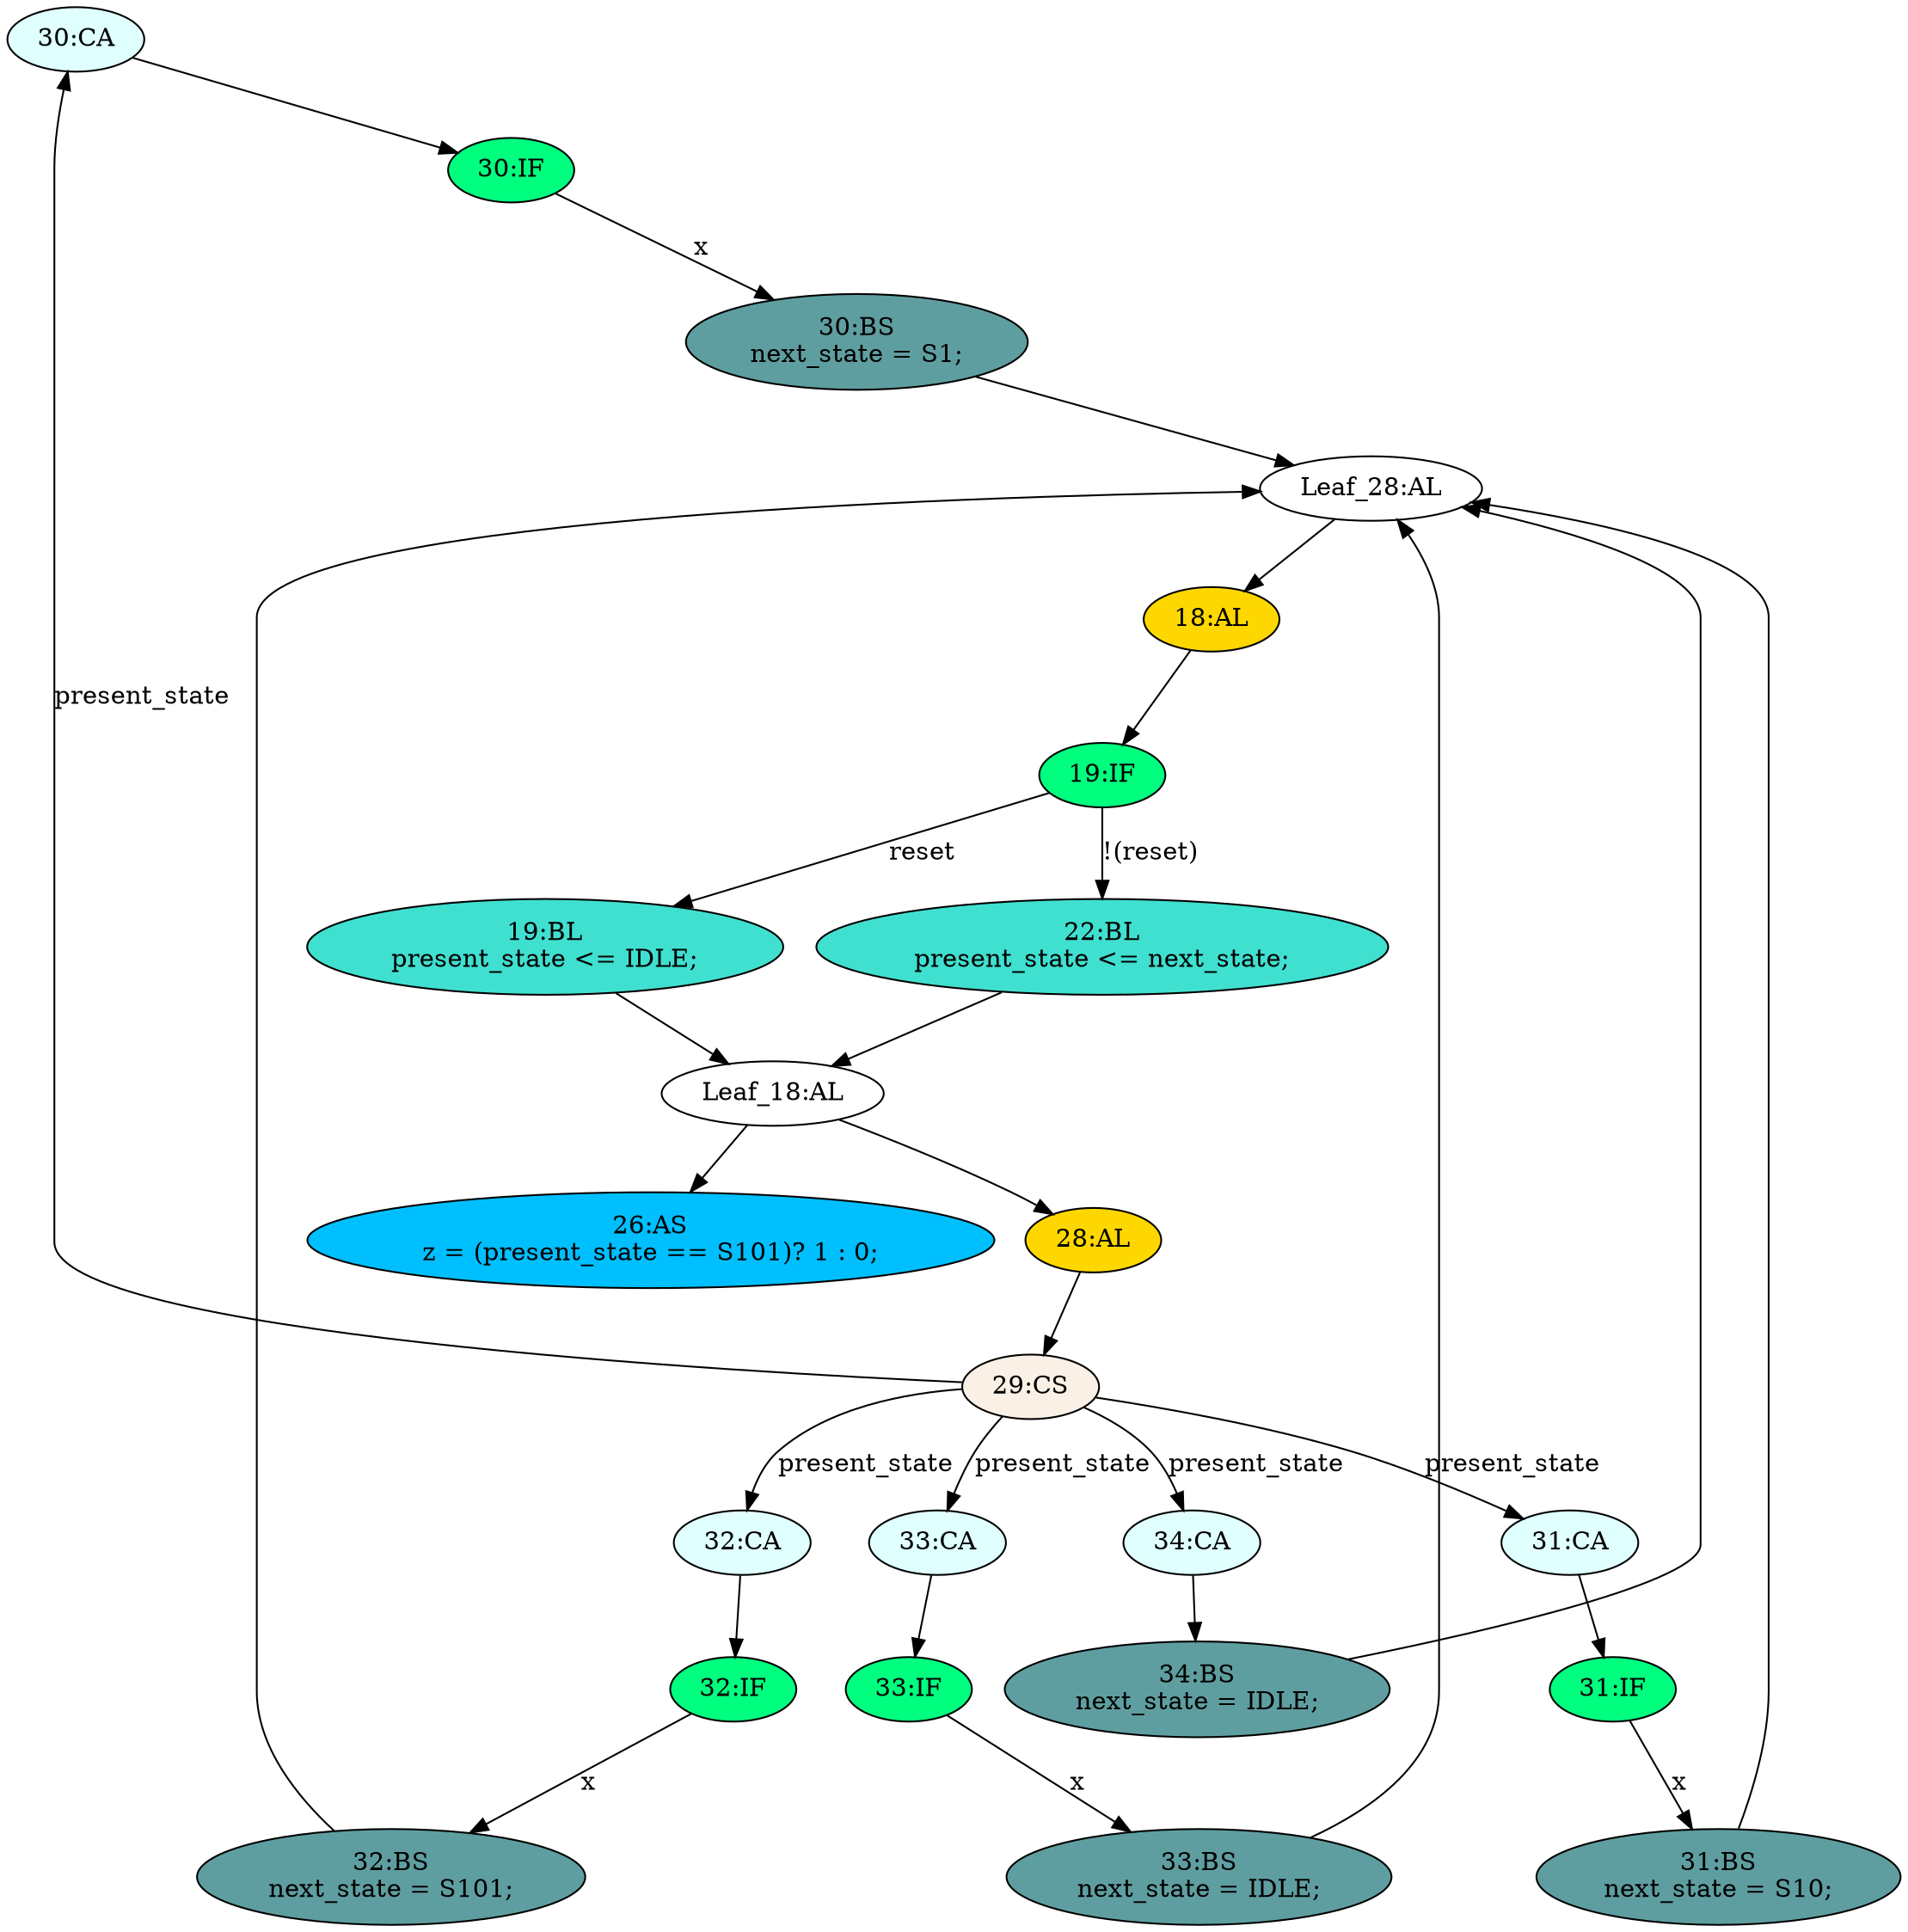 strict digraph "compose( ,  )" {
	node [label="\N"];
	"30:CA"	[ast="<pyverilog.vparser.ast.Case object at 0x7f7ef89a6090>",
		fillcolor=lightcyan,
		label="30:CA",
		statements="[]",
		style=filled,
		typ=Case];
	"30:IF"	[ast="<pyverilog.vparser.ast.IfStatement object at 0x7f7ef8c607d0>",
		fillcolor=springgreen,
		label="30:IF",
		statements="[]",
		style=filled,
		typ=IfStatement];
	"30:CA" -> "30:IF"	[cond="[]",
		lineno=None];
	"Leaf_18:AL"	[def_var="['present_state']",
		label="Leaf_18:AL"];
	"28:AL"	[ast="<pyverilog.vparser.ast.Always object at 0x7f7ef89a6290>",
		clk_sens=False,
		fillcolor=gold,
		label="28:AL",
		sens="['present_state', 'x']",
		statements="[]",
		style=filled,
		typ=Always,
		use_var="['x', 'present_state']"];
	"Leaf_18:AL" -> "28:AL";
	"26:AS"	[ast="<pyverilog.vparser.ast.Assign object at 0x7f7ef89a6750>",
		def_var="['z']",
		fillcolor=deepskyblue,
		label="26:AS
z = (present_state == S101)? 1 : 0;",
		statements="[]",
		style=filled,
		typ=Assign,
		use_var="['present_state']"];
	"Leaf_18:AL" -> "26:AS";
	"22:BL"	[ast="<pyverilog.vparser.ast.Block object at 0x7f7ef89b1550>",
		fillcolor=turquoise,
		label="22:BL
present_state <= next_state;",
		statements="[<pyverilog.vparser.ast.NonblockingSubstitution object at 0x7f7ef89b1250>]",
		style=filled,
		typ=Block];
	"22:BL" -> "Leaf_18:AL"	[cond="[]",
		lineno=None];
	"32:BS"	[ast="<pyverilog.vparser.ast.BlockingSubstitution object at 0x7f7ef8858810>",
		fillcolor=cadetblue,
		label="32:BS
next_state = S101;",
		statements="[<pyverilog.vparser.ast.BlockingSubstitution object at 0x7f7ef8858810>]",
		style=filled,
		typ=BlockingSubstitution];
	"Leaf_28:AL"	[def_var="['next_state']",
		label="Leaf_28:AL"];
	"32:BS" -> "Leaf_28:AL"	[cond="[]",
		lineno=None];
	"31:BS"	[ast="<pyverilog.vparser.ast.BlockingSubstitution object at 0x7f7ef88583d0>",
		fillcolor=cadetblue,
		label="31:BS
next_state = S10;",
		statements="[<pyverilog.vparser.ast.BlockingSubstitution object at 0x7f7ef88583d0>]",
		style=filled,
		typ=BlockingSubstitution];
	"31:BS" -> "Leaf_28:AL"	[cond="[]",
		lineno=None];
	"30:BS"	[ast="<pyverilog.vparser.ast.BlockingSubstitution object at 0x7f7ef8c60650>",
		fillcolor=cadetblue,
		label="30:BS
next_state = S1;",
		statements="[<pyverilog.vparser.ast.BlockingSubstitution object at 0x7f7ef8c60650>]",
		style=filled,
		typ=BlockingSubstitution];
	"30:IF" -> "30:BS"	[cond="['x']",
		label=x,
		lineno=30];
	"19:BL"	[ast="<pyverilog.vparser.ast.Block object at 0x7f7ef89a3ed0>",
		fillcolor=turquoise,
		label="19:BL
present_state <= IDLE;",
		statements="[<pyverilog.vparser.ast.NonblockingSubstitution object at 0x7f7ef894ecd0>]",
		style=filled,
		typ=Block];
	"19:BL" -> "Leaf_18:AL"	[cond="[]",
		lineno=None];
	"34:BS"	[ast="<pyverilog.vparser.ast.BlockingSubstitution object at 0x7f7ef8858390>",
		fillcolor=cadetblue,
		label="34:BS
next_state = IDLE;",
		statements="[<pyverilog.vparser.ast.BlockingSubstitution object at 0x7f7ef8858390>]",
		style=filled,
		typ=BlockingSubstitution];
	"34:BS" -> "Leaf_28:AL"	[cond="[]",
		lineno=None];
	"33:BS"	[ast="<pyverilog.vparser.ast.BlockingSubstitution object at 0x7f7ef8858950>",
		fillcolor=cadetblue,
		label="33:BS
next_state = IDLE;",
		statements="[<pyverilog.vparser.ast.BlockingSubstitution object at 0x7f7ef8858950>]",
		style=filled,
		typ=BlockingSubstitution];
	"33:BS" -> "Leaf_28:AL"	[cond="[]",
		lineno=None];
	"33:IF"	[ast="<pyverilog.vparser.ast.IfStatement object at 0x7f7ef8858890>",
		fillcolor=springgreen,
		label="33:IF",
		statements="[]",
		style=filled,
		typ=IfStatement];
	"33:IF" -> "33:BS"	[cond="['x']",
		label=x,
		lineno=33];
	"31:CA"	[ast="<pyverilog.vparser.ast.Case object at 0x7f7ef8c60d10>",
		fillcolor=lightcyan,
		label="31:CA",
		statements="[]",
		style=filled,
		typ=Case];
	"31:IF"	[ast="<pyverilog.vparser.ast.IfStatement object at 0x7f7ef89c6550>",
		fillcolor=springgreen,
		label="31:IF",
		statements="[]",
		style=filled,
		typ=IfStatement];
	"31:CA" -> "31:IF"	[cond="[]",
		lineno=None];
	"18:AL"	[ast="<pyverilog.vparser.ast.Always object at 0x7f7ef89a3e10>",
		clk_sens=True,
		fillcolor=gold,
		label="18:AL",
		sens="['clk']",
		statements="[]",
		style=filled,
		typ=Always,
		use_var="['reset', 'next_state']"];
	"Leaf_28:AL" -> "18:AL";
	"32:CA"	[ast="<pyverilog.vparser.ast.Case object at 0x7f7ef8858cd0>",
		fillcolor=lightcyan,
		label="32:CA",
		statements="[]",
		style=filled,
		typ=Case];
	"32:IF"	[ast="<pyverilog.vparser.ast.IfStatement object at 0x7f7ef8858310>",
		fillcolor=springgreen,
		label="32:IF",
		statements="[]",
		style=filled,
		typ=IfStatement];
	"32:CA" -> "32:IF"	[cond="[]",
		lineno=None];
	"30:BS" -> "Leaf_28:AL"	[cond="[]",
		lineno=None];
	"34:CA"	[ast="<pyverilog.vparser.ast.Case object at 0x7f7ef8858290>",
		fillcolor=lightcyan,
		label="34:CA",
		statements="[]",
		style=filled,
		typ=Case];
	"34:CA" -> "34:BS"	[cond="[]",
		lineno=None];
	"19:IF"	[ast="<pyverilog.vparser.ast.IfStatement object at 0x7f7ef894e4d0>",
		fillcolor=springgreen,
		label="19:IF",
		statements="[]",
		style=filled,
		typ=IfStatement];
	"18:AL" -> "19:IF"	[cond="[]",
		lineno=None];
	"19:IF" -> "22:BL"	[cond="['reset']",
		label="!(reset)",
		lineno=19];
	"19:IF" -> "19:BL"	[cond="['reset']",
		label=reset,
		lineno=19];
	"29:CS"	[ast="<pyverilog.vparser.ast.CaseStatement object at 0x7f7ef8858f10>",
		fillcolor=linen,
		label="29:CS",
		statements="[]",
		style=filled,
		typ=CaseStatement];
	"29:CS" -> "30:CA"	[cond="['present_state']",
		label=present_state,
		lineno=29];
	"29:CS" -> "31:CA"	[cond="['present_state']",
		label=present_state,
		lineno=29];
	"29:CS" -> "32:CA"	[cond="['present_state']",
		label=present_state,
		lineno=29];
	"29:CS" -> "34:CA"	[cond="['present_state']",
		label=present_state,
		lineno=29];
	"33:CA"	[ast="<pyverilog.vparser.ast.Case object at 0x7f7ef8858610>",
		fillcolor=lightcyan,
		label="33:CA",
		statements="[]",
		style=filled,
		typ=Case];
	"29:CS" -> "33:CA"	[cond="['present_state']",
		label=present_state,
		lineno=29];
	"33:CA" -> "33:IF"	[cond="[]",
		lineno=None];
	"32:IF" -> "32:BS"	[cond="['x']",
		label=x,
		lineno=32];
	"31:IF" -> "31:BS"	[cond="['x']",
		label=x,
		lineno=31];
	"28:AL" -> "29:CS"	[cond="[]",
		lineno=None];
}
